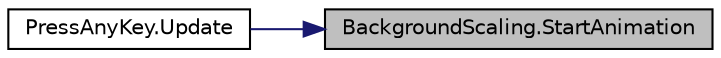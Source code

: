 digraph "BackgroundScaling.StartAnimation"
{
 // INTERACTIVE_SVG=YES
 // LATEX_PDF_SIZE
  edge [fontname="Helvetica",fontsize="10",labelfontname="Helvetica",labelfontsize="10"];
  node [fontname="Helvetica",fontsize="10",shape=record];
  rankdir="RL";
  Node1 [label="BackgroundScaling.StartAnimation",height=0.2,width=0.4,color="black", fillcolor="grey75", style="filled", fontcolor="black",tooltip=" "];
  Node1 -> Node2 [dir="back",color="midnightblue",fontsize="10",style="solid",fontname="Helvetica"];
  Node2 [label="PressAnyKey.Update",height=0.2,width=0.4,color="black", fillcolor="white", style="filled",URL="$class_press_any_key.html#a6e881e18d913060a35fc06ae2fe65b83",tooltip=" "];
}
